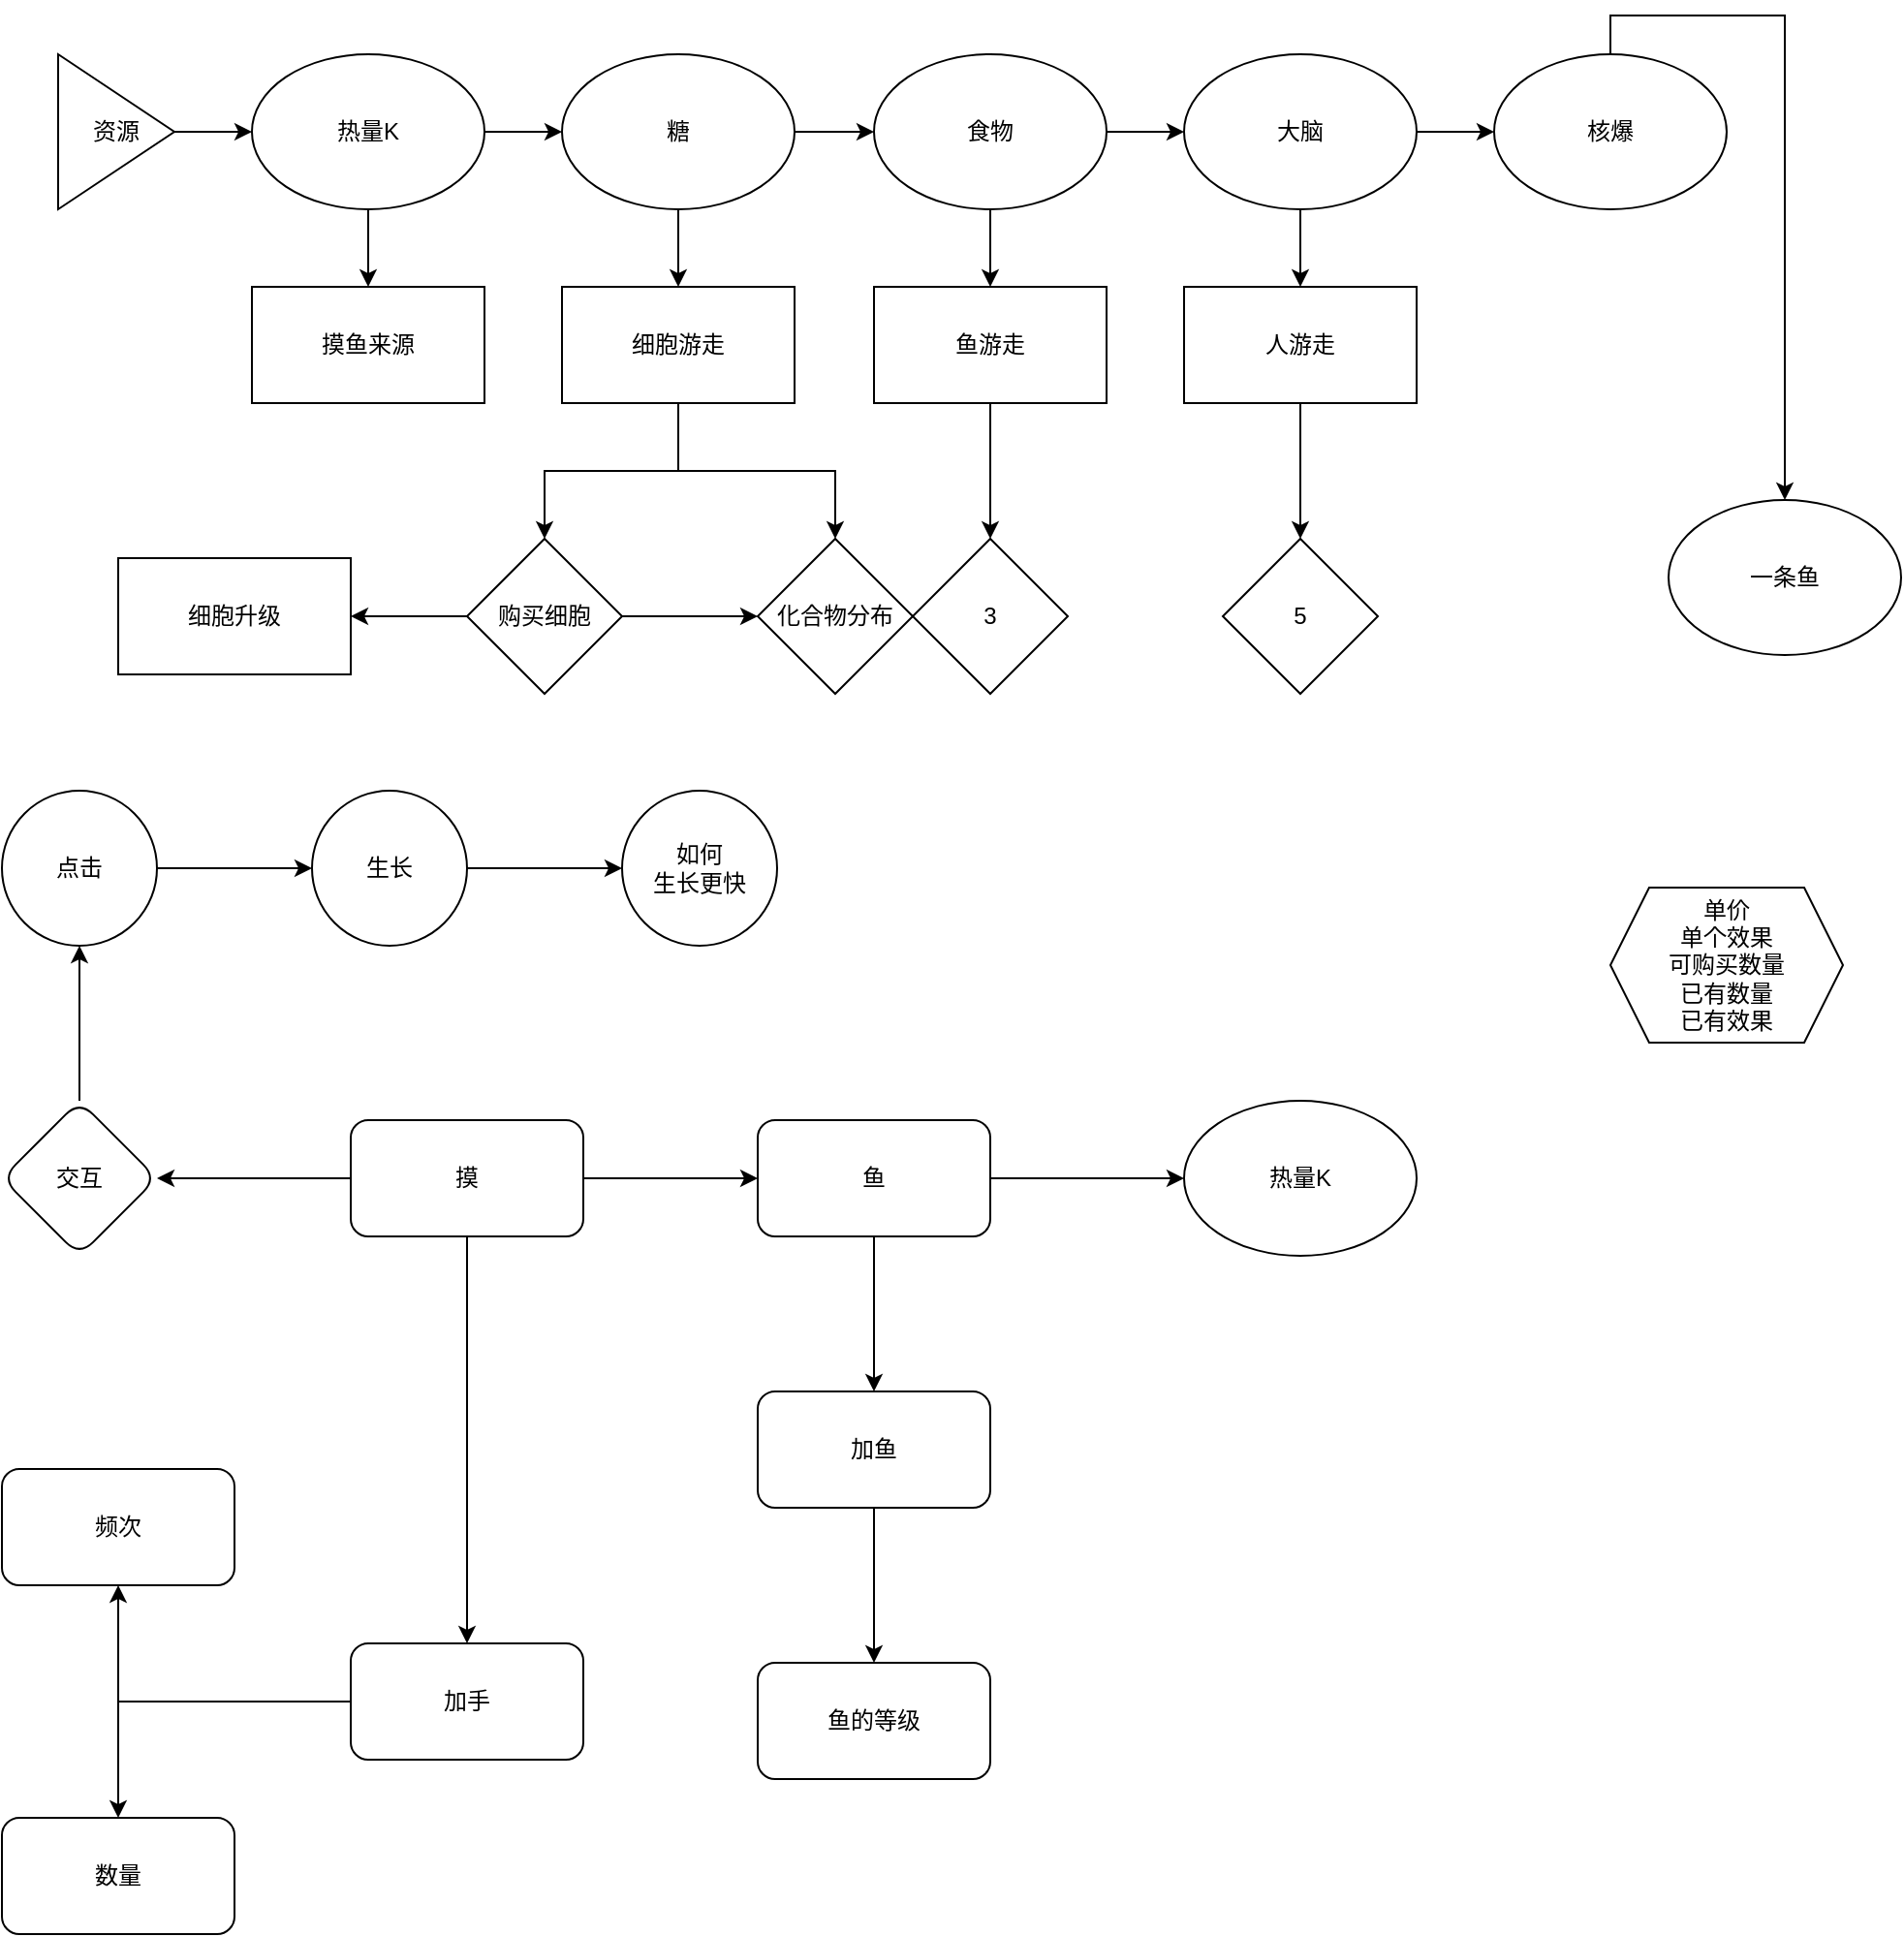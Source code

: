 <mxfile version="24.2.1" type="github">
  <diagram id="C5RBs43oDa-KdzZeNtuy" name="Page-1">
    <mxGraphModel dx="1130" dy="743" grid="1" gridSize="10" guides="1" tooltips="1" connect="1" arrows="1" fold="1" page="1" pageScale="1" pageWidth="827" pageHeight="1169" math="0" shadow="0">
      <root>
        <mxCell id="WIyWlLk6GJQsqaUBKTNV-0" />
        <mxCell id="WIyWlLk6GJQsqaUBKTNV-1" parent="WIyWlLk6GJQsqaUBKTNV-0" />
        <mxCell id="om226M8F3b182IbP8d4C-4" style="edgeStyle=orthogonalEdgeStyle;rounded=0;orthogonalLoop=1;jettySize=auto;html=1;exitX=0.5;exitY=1;exitDx=0;exitDy=0;entryX=0.5;entryY=0;entryDx=0;entryDy=0;" parent="WIyWlLk6GJQsqaUBKTNV-1" source="om226M8F3b182IbP8d4C-0" target="om226M8F3b182IbP8d4C-5" edge="1">
          <mxGeometry relative="1" as="geometry">
            <mxPoint x="280" y="930" as="targetPoint" />
          </mxGeometry>
        </mxCell>
        <mxCell id="om226M8F3b182IbP8d4C-9" value="" style="edgeStyle=orthogonalEdgeStyle;rounded=0;orthogonalLoop=1;jettySize=auto;html=1;" parent="WIyWlLk6GJQsqaUBKTNV-1" source="om226M8F3b182IbP8d4C-0" target="om226M8F3b182IbP8d4C-2" edge="1">
          <mxGeometry relative="1" as="geometry" />
        </mxCell>
        <mxCell id="om226M8F3b182IbP8d4C-23" value="" style="edgeStyle=orthogonalEdgeStyle;rounded=0;orthogonalLoop=1;jettySize=auto;html=1;" parent="WIyWlLk6GJQsqaUBKTNV-1" source="om226M8F3b182IbP8d4C-0" target="om226M8F3b182IbP8d4C-22" edge="1">
          <mxGeometry relative="1" as="geometry" />
        </mxCell>
        <mxCell id="om226M8F3b182IbP8d4C-0" value="摸" style="rounded=1;whiteSpace=wrap;html=1;" parent="WIyWlLk6GJQsqaUBKTNV-1" vertex="1">
          <mxGeometry x="220" y="580" width="120" height="60" as="geometry" />
        </mxCell>
        <mxCell id="om226M8F3b182IbP8d4C-6" style="edgeStyle=orthogonalEdgeStyle;rounded=0;orthogonalLoop=1;jettySize=auto;html=1;exitX=1;exitY=0.5;exitDx=0;exitDy=0;entryX=0;entryY=0.5;entryDx=0;entryDy=0;" parent="WIyWlLk6GJQsqaUBKTNV-1" source="om226M8F3b182IbP8d4C-2" target="om226M8F3b182IbP8d4C-8" edge="1">
          <mxGeometry relative="1" as="geometry">
            <mxPoint x="660" y="610" as="targetPoint" />
          </mxGeometry>
        </mxCell>
        <mxCell id="om226M8F3b182IbP8d4C-10" value="" style="edgeStyle=orthogonalEdgeStyle;rounded=0;orthogonalLoop=1;jettySize=auto;html=1;" parent="WIyWlLk6GJQsqaUBKTNV-1" source="om226M8F3b182IbP8d4C-2" target="om226M8F3b182IbP8d4C-3" edge="1">
          <mxGeometry relative="1" as="geometry" />
        </mxCell>
        <mxCell id="om226M8F3b182IbP8d4C-2" value="鱼" style="rounded=1;whiteSpace=wrap;html=1;" parent="WIyWlLk6GJQsqaUBKTNV-1" vertex="1">
          <mxGeometry x="430" y="580" width="120" height="60" as="geometry" />
        </mxCell>
        <mxCell id="om226M8F3b182IbP8d4C-19" value="" style="edgeStyle=orthogonalEdgeStyle;rounded=0;orthogonalLoop=1;jettySize=auto;html=1;" parent="WIyWlLk6GJQsqaUBKTNV-1" source="om226M8F3b182IbP8d4C-3" target="om226M8F3b182IbP8d4C-18" edge="1">
          <mxGeometry relative="1" as="geometry" />
        </mxCell>
        <mxCell id="om226M8F3b182IbP8d4C-3" value="加鱼" style="rounded=1;whiteSpace=wrap;html=1;" parent="WIyWlLk6GJQsqaUBKTNV-1" vertex="1">
          <mxGeometry x="430" y="720" width="120" height="60" as="geometry" />
        </mxCell>
        <mxCell id="om226M8F3b182IbP8d4C-13" value="" style="edgeStyle=orthogonalEdgeStyle;rounded=0;orthogonalLoop=1;jettySize=auto;html=1;" parent="WIyWlLk6GJQsqaUBKTNV-1" source="om226M8F3b182IbP8d4C-5" target="om226M8F3b182IbP8d4C-12" edge="1">
          <mxGeometry relative="1" as="geometry" />
        </mxCell>
        <mxCell id="om226M8F3b182IbP8d4C-15" style="edgeStyle=orthogonalEdgeStyle;rounded=0;orthogonalLoop=1;jettySize=auto;html=1;exitX=0;exitY=0.5;exitDx=0;exitDy=0;entryX=0.5;entryY=0;entryDx=0;entryDy=0;" parent="WIyWlLk6GJQsqaUBKTNV-1" source="om226M8F3b182IbP8d4C-5" target="om226M8F3b182IbP8d4C-14" edge="1">
          <mxGeometry relative="1" as="geometry" />
        </mxCell>
        <mxCell id="om226M8F3b182IbP8d4C-5" value="加手" style="rounded=1;whiteSpace=wrap;html=1;" parent="WIyWlLk6GJQsqaUBKTNV-1" vertex="1">
          <mxGeometry x="220" y="850" width="120" height="60" as="geometry" />
        </mxCell>
        <mxCell id="om226M8F3b182IbP8d4C-8" value="热量K" style="ellipse;whiteSpace=wrap;html=1;" parent="WIyWlLk6GJQsqaUBKTNV-1" vertex="1">
          <mxGeometry x="650" y="570" width="120" height="80" as="geometry" />
        </mxCell>
        <mxCell id="om226M8F3b182IbP8d4C-12" value="频次" style="whiteSpace=wrap;html=1;rounded=1;" parent="WIyWlLk6GJQsqaUBKTNV-1" vertex="1">
          <mxGeometry x="40" y="760" width="120" height="60" as="geometry" />
        </mxCell>
        <mxCell id="om226M8F3b182IbP8d4C-14" value="数量" style="whiteSpace=wrap;html=1;rounded=1;" parent="WIyWlLk6GJQsqaUBKTNV-1" vertex="1">
          <mxGeometry x="40" y="940" width="120" height="60" as="geometry" />
        </mxCell>
        <mxCell id="om226M8F3b182IbP8d4C-18" value="鱼的等级" style="whiteSpace=wrap;html=1;rounded=1;" parent="WIyWlLk6GJQsqaUBKTNV-1" vertex="1">
          <mxGeometry x="430" y="860" width="120" height="60" as="geometry" />
        </mxCell>
        <mxCell id="om226M8F3b182IbP8d4C-25" value="" style="edgeStyle=orthogonalEdgeStyle;rounded=0;orthogonalLoop=1;jettySize=auto;html=1;" parent="WIyWlLk6GJQsqaUBKTNV-1" source="om226M8F3b182IbP8d4C-22" target="om226M8F3b182IbP8d4C-24" edge="1">
          <mxGeometry relative="1" as="geometry" />
        </mxCell>
        <mxCell id="om226M8F3b182IbP8d4C-22" value="交互" style="rhombus;whiteSpace=wrap;html=1;rounded=1;" parent="WIyWlLk6GJQsqaUBKTNV-1" vertex="1">
          <mxGeometry x="40" y="570" width="80" height="80" as="geometry" />
        </mxCell>
        <mxCell id="om226M8F3b182IbP8d4C-27" value="" style="edgeStyle=orthogonalEdgeStyle;rounded=0;orthogonalLoop=1;jettySize=auto;html=1;" parent="WIyWlLk6GJQsqaUBKTNV-1" source="om226M8F3b182IbP8d4C-24" target="om226M8F3b182IbP8d4C-26" edge="1">
          <mxGeometry relative="1" as="geometry" />
        </mxCell>
        <mxCell id="om226M8F3b182IbP8d4C-24" value="点击" style="ellipse;whiteSpace=wrap;html=1;rounded=1;" parent="WIyWlLk6GJQsqaUBKTNV-1" vertex="1">
          <mxGeometry x="40" y="410" width="80" height="80" as="geometry" />
        </mxCell>
        <mxCell id="om226M8F3b182IbP8d4C-29" value="" style="edgeStyle=orthogonalEdgeStyle;rounded=0;orthogonalLoop=1;jettySize=auto;html=1;" parent="WIyWlLk6GJQsqaUBKTNV-1" source="om226M8F3b182IbP8d4C-26" target="om226M8F3b182IbP8d4C-28" edge="1">
          <mxGeometry relative="1" as="geometry" />
        </mxCell>
        <mxCell id="om226M8F3b182IbP8d4C-26" value="生长" style="ellipse;whiteSpace=wrap;html=1;rounded=1;" parent="WIyWlLk6GJQsqaUBKTNV-1" vertex="1">
          <mxGeometry x="200" y="410" width="80" height="80" as="geometry" />
        </mxCell>
        <mxCell id="om226M8F3b182IbP8d4C-28" value="如何&lt;div&gt;生长更快&lt;/div&gt;" style="ellipse;whiteSpace=wrap;html=1;rounded=1;" parent="WIyWlLk6GJQsqaUBKTNV-1" vertex="1">
          <mxGeometry x="360" y="410" width="80" height="80" as="geometry" />
        </mxCell>
        <mxCell id="om226M8F3b182IbP8d4C-36" value="" style="edgeStyle=orthogonalEdgeStyle;rounded=0;orthogonalLoop=1;jettySize=auto;html=1;" parent="WIyWlLk6GJQsqaUBKTNV-1" source="om226M8F3b182IbP8d4C-30" target="om226M8F3b182IbP8d4C-35" edge="1">
          <mxGeometry relative="1" as="geometry" />
        </mxCell>
        <mxCell id="om226M8F3b182IbP8d4C-30" value="资源" style="triangle;whiteSpace=wrap;html=1;" parent="WIyWlLk6GJQsqaUBKTNV-1" vertex="1">
          <mxGeometry x="69" y="30" width="60" height="80" as="geometry" />
        </mxCell>
        <mxCell id="om226M8F3b182IbP8d4C-38" value="" style="edgeStyle=orthogonalEdgeStyle;rounded=0;orthogonalLoop=1;jettySize=auto;html=1;" parent="WIyWlLk6GJQsqaUBKTNV-1" source="om226M8F3b182IbP8d4C-35" target="om226M8F3b182IbP8d4C-37" edge="1">
          <mxGeometry relative="1" as="geometry" />
        </mxCell>
        <mxCell id="om226M8F3b182IbP8d4C-45" value="" style="edgeStyle=orthogonalEdgeStyle;rounded=0;orthogonalLoop=1;jettySize=auto;html=1;" parent="WIyWlLk6GJQsqaUBKTNV-1" source="om226M8F3b182IbP8d4C-35" target="om226M8F3b182IbP8d4C-44" edge="1">
          <mxGeometry relative="1" as="geometry" />
        </mxCell>
        <mxCell id="om226M8F3b182IbP8d4C-35" value="热量K" style="ellipse;whiteSpace=wrap;html=1;" parent="WIyWlLk6GJQsqaUBKTNV-1" vertex="1">
          <mxGeometry x="169" y="30" width="120" height="80" as="geometry" />
        </mxCell>
        <mxCell id="om226M8F3b182IbP8d4C-42" value="" style="edgeStyle=orthogonalEdgeStyle;rounded=0;orthogonalLoop=1;jettySize=auto;html=1;" parent="WIyWlLk6GJQsqaUBKTNV-1" source="om226M8F3b182IbP8d4C-37" target="om226M8F3b182IbP8d4C-41" edge="1">
          <mxGeometry relative="1" as="geometry" />
        </mxCell>
        <mxCell id="om226M8F3b182IbP8d4C-47" value="" style="edgeStyle=orthogonalEdgeStyle;rounded=0;orthogonalLoop=1;jettySize=auto;html=1;" parent="WIyWlLk6GJQsqaUBKTNV-1" source="om226M8F3b182IbP8d4C-37" target="om226M8F3b182IbP8d4C-46" edge="1">
          <mxGeometry relative="1" as="geometry" />
        </mxCell>
        <mxCell id="om226M8F3b182IbP8d4C-37" value="糖" style="ellipse;whiteSpace=wrap;html=1;" parent="WIyWlLk6GJQsqaUBKTNV-1" vertex="1">
          <mxGeometry x="329" y="30" width="120" height="80" as="geometry" />
        </mxCell>
        <mxCell id="om226M8F3b182IbP8d4C-57" value="" style="edgeStyle=orthogonalEdgeStyle;rounded=0;orthogonalLoop=1;jettySize=auto;html=1;" parent="WIyWlLk6GJQsqaUBKTNV-1" source="om226M8F3b182IbP8d4C-41" target="om226M8F3b182IbP8d4C-56" edge="1">
          <mxGeometry relative="1" as="geometry" />
        </mxCell>
        <mxCell id="om226M8F3b182IbP8d4C-59" value="" style="edgeStyle=orthogonalEdgeStyle;rounded=0;orthogonalLoop=1;jettySize=auto;html=1;" parent="WIyWlLk6GJQsqaUBKTNV-1" source="om226M8F3b182IbP8d4C-41" target="om226M8F3b182IbP8d4C-58" edge="1">
          <mxGeometry relative="1" as="geometry" />
        </mxCell>
        <mxCell id="om226M8F3b182IbP8d4C-41" value="食物" style="ellipse;whiteSpace=wrap;html=1;" parent="WIyWlLk6GJQsqaUBKTNV-1" vertex="1">
          <mxGeometry x="490" y="30" width="120" height="80" as="geometry" />
        </mxCell>
        <mxCell id="om226M8F3b182IbP8d4C-44" value="摸鱼来源" style="whiteSpace=wrap;html=1;" parent="WIyWlLk6GJQsqaUBKTNV-1" vertex="1">
          <mxGeometry x="169" y="150" width="120" height="60" as="geometry" />
        </mxCell>
        <mxCell id="om226M8F3b182IbP8d4C-49" value="" style="edgeStyle=orthogonalEdgeStyle;rounded=0;orthogonalLoop=1;jettySize=auto;html=1;exitX=0.5;exitY=1;exitDx=0;exitDy=0;" parent="WIyWlLk6GJQsqaUBKTNV-1" source="om226M8F3b182IbP8d4C-46" target="om226M8F3b182IbP8d4C-48" edge="1">
          <mxGeometry relative="1" as="geometry" />
        </mxCell>
        <mxCell id="om226M8F3b182IbP8d4C-54" style="edgeStyle=orthogonalEdgeStyle;rounded=0;orthogonalLoop=1;jettySize=auto;html=1;exitX=0.5;exitY=1;exitDx=0;exitDy=0;entryX=0.5;entryY=0;entryDx=0;entryDy=0;" parent="WIyWlLk6GJQsqaUBKTNV-1" source="om226M8F3b182IbP8d4C-46" target="om226M8F3b182IbP8d4C-55" edge="1">
          <mxGeometry relative="1" as="geometry" />
        </mxCell>
        <mxCell id="om226M8F3b182IbP8d4C-46" value="细胞游走" style="whiteSpace=wrap;html=1;" parent="WIyWlLk6GJQsqaUBKTNV-1" vertex="1">
          <mxGeometry x="329" y="150" width="120" height="60" as="geometry" />
        </mxCell>
        <mxCell id="om226M8F3b182IbP8d4C-51" value="" style="edgeStyle=orthogonalEdgeStyle;rounded=0;orthogonalLoop=1;jettySize=auto;html=1;" parent="WIyWlLk6GJQsqaUBKTNV-1" source="om226M8F3b182IbP8d4C-48" target="om226M8F3b182IbP8d4C-50" edge="1">
          <mxGeometry relative="1" as="geometry" />
        </mxCell>
        <mxCell id="om226M8F3b182IbP8d4C-53" value="" style="edgeStyle=orthogonalEdgeStyle;rounded=0;orthogonalLoop=1;jettySize=auto;html=1;entryX=0;entryY=0.5;entryDx=0;entryDy=0;" parent="WIyWlLk6GJQsqaUBKTNV-1" source="om226M8F3b182IbP8d4C-48" target="om226M8F3b182IbP8d4C-55" edge="1">
          <mxGeometry relative="1" as="geometry">
            <mxPoint x="360" y="350" as="targetPoint" />
          </mxGeometry>
        </mxCell>
        <mxCell id="om226M8F3b182IbP8d4C-48" value="购买细胞" style="rhombus;whiteSpace=wrap;html=1;" parent="WIyWlLk6GJQsqaUBKTNV-1" vertex="1">
          <mxGeometry x="280" y="280" width="80" height="80" as="geometry" />
        </mxCell>
        <mxCell id="om226M8F3b182IbP8d4C-50" value="细胞升级" style="whiteSpace=wrap;html=1;" parent="WIyWlLk6GJQsqaUBKTNV-1" vertex="1">
          <mxGeometry x="100" y="290" width="120" height="60" as="geometry" />
        </mxCell>
        <mxCell id="om226M8F3b182IbP8d4C-55" value="化合物分布" style="rhombus;whiteSpace=wrap;html=1;" parent="WIyWlLk6GJQsqaUBKTNV-1" vertex="1">
          <mxGeometry x="430" y="280" width="80" height="80" as="geometry" />
        </mxCell>
        <mxCell id="om226M8F3b182IbP8d4C-65" value="" style="edgeStyle=orthogonalEdgeStyle;rounded=0;orthogonalLoop=1;jettySize=auto;html=1;" parent="WIyWlLk6GJQsqaUBKTNV-1" source="om226M8F3b182IbP8d4C-56" target="om226M8F3b182IbP8d4C-64" edge="1">
          <mxGeometry relative="1" as="geometry" />
        </mxCell>
        <mxCell id="om226M8F3b182IbP8d4C-56" value="鱼游走" style="whiteSpace=wrap;html=1;" parent="WIyWlLk6GJQsqaUBKTNV-1" vertex="1">
          <mxGeometry x="490" y="150" width="120" height="60" as="geometry" />
        </mxCell>
        <mxCell id="om226M8F3b182IbP8d4C-61" value="" style="edgeStyle=orthogonalEdgeStyle;rounded=0;orthogonalLoop=1;jettySize=auto;html=1;" parent="WIyWlLk6GJQsqaUBKTNV-1" source="om226M8F3b182IbP8d4C-58" target="om226M8F3b182IbP8d4C-60" edge="1">
          <mxGeometry relative="1" as="geometry" />
        </mxCell>
        <mxCell id="om226M8F3b182IbP8d4C-63" value="" style="edgeStyle=orthogonalEdgeStyle;rounded=0;orthogonalLoop=1;jettySize=auto;html=1;" parent="WIyWlLk6GJQsqaUBKTNV-1" source="om226M8F3b182IbP8d4C-58" target="om226M8F3b182IbP8d4C-62" edge="1">
          <mxGeometry relative="1" as="geometry" />
        </mxCell>
        <mxCell id="om226M8F3b182IbP8d4C-58" value="大脑" style="ellipse;whiteSpace=wrap;html=1;" parent="WIyWlLk6GJQsqaUBKTNV-1" vertex="1">
          <mxGeometry x="650" y="30" width="120" height="80" as="geometry" />
        </mxCell>
        <mxCell id="om226M8F3b182IbP8d4C-67" value="" style="edgeStyle=orthogonalEdgeStyle;rounded=0;orthogonalLoop=1;jettySize=auto;html=1;" parent="WIyWlLk6GJQsqaUBKTNV-1" source="om226M8F3b182IbP8d4C-60" target="om226M8F3b182IbP8d4C-66" edge="1">
          <mxGeometry relative="1" as="geometry" />
        </mxCell>
        <mxCell id="om226M8F3b182IbP8d4C-60" value="人游走" style="whiteSpace=wrap;html=1;" parent="WIyWlLk6GJQsqaUBKTNV-1" vertex="1">
          <mxGeometry x="650" y="150" width="120" height="60" as="geometry" />
        </mxCell>
        <mxCell id="om226M8F3b182IbP8d4C-68" style="edgeStyle=orthogonalEdgeStyle;rounded=0;orthogonalLoop=1;jettySize=auto;html=1;exitX=0.5;exitY=0;exitDx=0;exitDy=0;entryX=0.5;entryY=0;entryDx=0;entryDy=0;" parent="WIyWlLk6GJQsqaUBKTNV-1" source="om226M8F3b182IbP8d4C-62" target="om226M8F3b182IbP8d4C-69" edge="1">
          <mxGeometry relative="1" as="geometry">
            <mxPoint x="870" y="400" as="targetPoint" />
          </mxGeometry>
        </mxCell>
        <mxCell id="om226M8F3b182IbP8d4C-62" value="核爆" style="ellipse;whiteSpace=wrap;html=1;" parent="WIyWlLk6GJQsqaUBKTNV-1" vertex="1">
          <mxGeometry x="810" y="30" width="120" height="80" as="geometry" />
        </mxCell>
        <mxCell id="om226M8F3b182IbP8d4C-64" value="3" style="rhombus;whiteSpace=wrap;html=1;" parent="WIyWlLk6GJQsqaUBKTNV-1" vertex="1">
          <mxGeometry x="510" y="280" width="80" height="80" as="geometry" />
        </mxCell>
        <mxCell id="om226M8F3b182IbP8d4C-66" value="5" style="rhombus;whiteSpace=wrap;html=1;" parent="WIyWlLk6GJQsqaUBKTNV-1" vertex="1">
          <mxGeometry x="670" y="280" width="80" height="80" as="geometry" />
        </mxCell>
        <mxCell id="om226M8F3b182IbP8d4C-69" value="一条鱼" style="ellipse;whiteSpace=wrap;html=1;" parent="WIyWlLk6GJQsqaUBKTNV-1" vertex="1">
          <mxGeometry x="900" y="260" width="120" height="80" as="geometry" />
        </mxCell>
        <mxCell id="in01qapzxGYp146LzcnJ-0" value="单价&lt;div&gt;单个效果&lt;/div&gt;&lt;div&gt;可购买数量&lt;/div&gt;&lt;div&gt;已有数量&lt;/div&gt;&lt;div&gt;已有效果&lt;/div&gt;" style="shape=hexagon;perimeter=hexagonPerimeter2;whiteSpace=wrap;html=1;fixedSize=1;" vertex="1" parent="WIyWlLk6GJQsqaUBKTNV-1">
          <mxGeometry x="870" y="460" width="120" height="80" as="geometry" />
        </mxCell>
      </root>
    </mxGraphModel>
  </diagram>
</mxfile>
